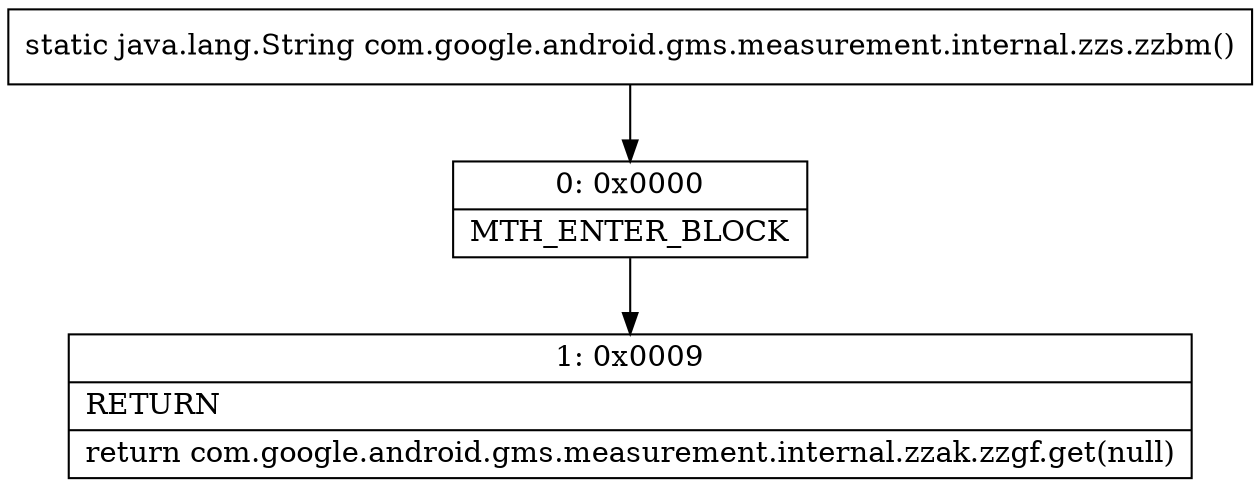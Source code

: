 digraph "CFG forcom.google.android.gms.measurement.internal.zzs.zzbm()Ljava\/lang\/String;" {
Node_0 [shape=record,label="{0\:\ 0x0000|MTH_ENTER_BLOCK\l}"];
Node_1 [shape=record,label="{1\:\ 0x0009|RETURN\l|return com.google.android.gms.measurement.internal.zzak.zzgf.get(null)\l}"];
MethodNode[shape=record,label="{static java.lang.String com.google.android.gms.measurement.internal.zzs.zzbm() }"];
MethodNode -> Node_0;
Node_0 -> Node_1;
}

